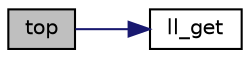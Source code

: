 digraph "top"
{
 // LATEX_PDF_SIZE
  edge [fontname="Helvetica",fontsize="10",labelfontname="Helvetica",labelfontsize="10"];
  node [fontname="Helvetica",fontsize="10",shape=record];
  rankdir="LR";
  Node1 [label="top",height=0.2,width=0.4,color="black", fillcolor="grey75", style="filled", fontcolor="black",tooltip="Get the latest available pushed data in the provided stack."];
  Node1 -> Node2 [color="midnightblue",fontsize="10",style="solid",fontname="Helvetica"];
  Node2 [label="ll_get",height=0.2,width=0.4,color="black", fillcolor="white", style="filled",URL="$node_8h.html#a56f9368e5d8f6dd9aec8bb8b8c06e211",tooltip="Get the data of element of provided index of the provided list."];
}
